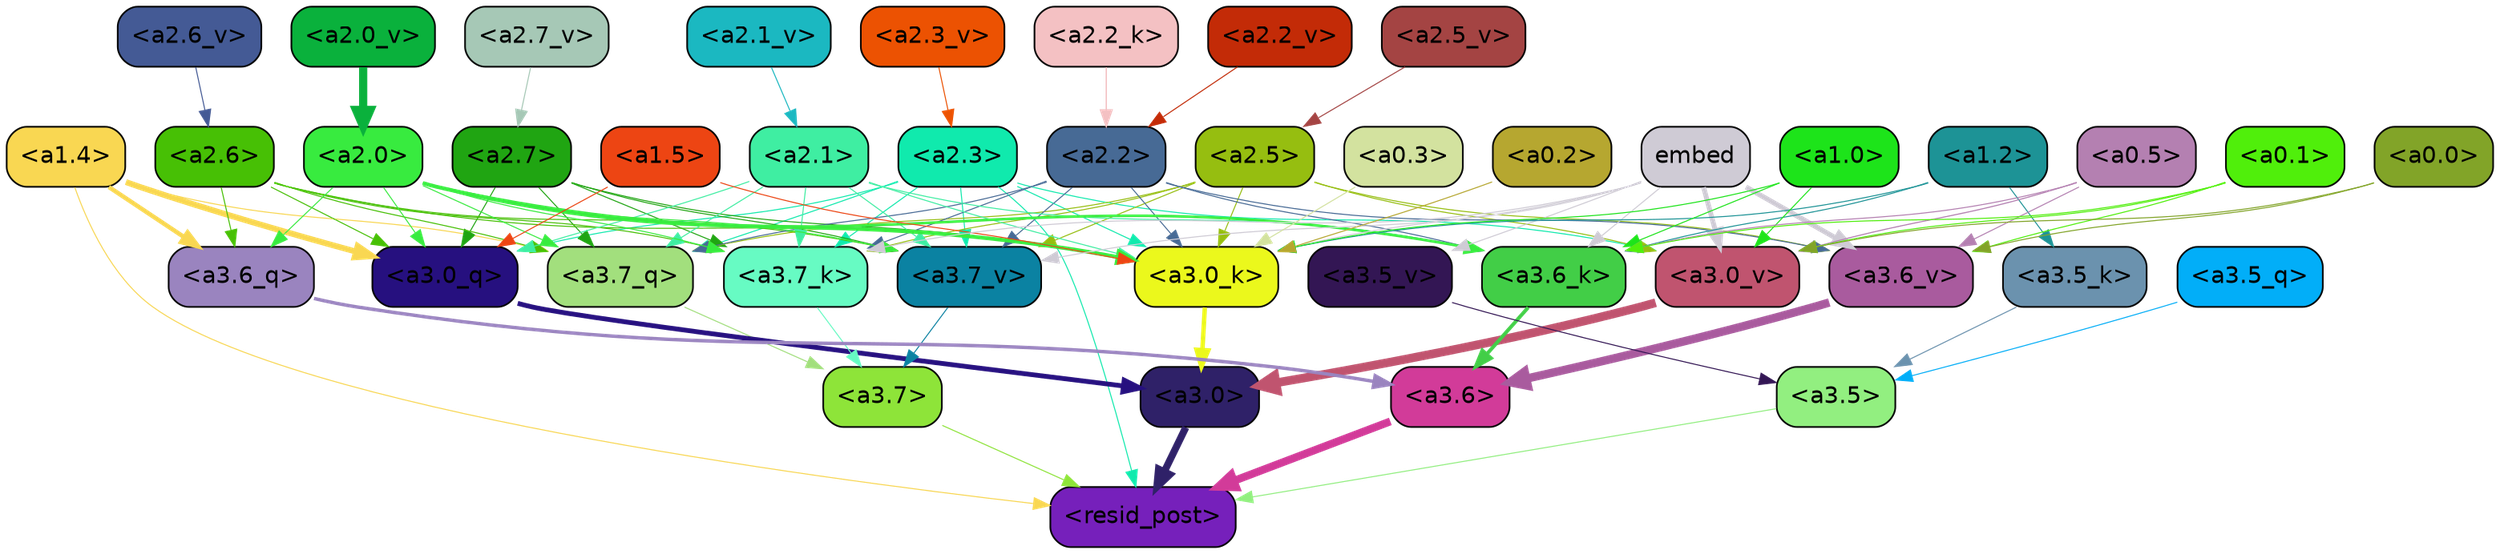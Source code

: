 strict digraph "" {
	graph [bgcolor=transparent,
		layout=dot,
		overlap=false,
		splines=true
	];
	"<a3.7>"	[color=black,
		fillcolor="#8ee439",
		fontname=Helvetica,
		shape=box,
		style="filled, rounded"];
	"<resid_post>"	[color=black,
		fillcolor="#7620bb",
		fontname=Helvetica,
		shape=box,
		style="filled, rounded"];
	"<a3.7>" -> "<resid_post>"	[color="#8ee439",
		penwidth=0.6];
	"<a3.6>"	[color=black,
		fillcolor="#d23b99",
		fontname=Helvetica,
		shape=box,
		style="filled, rounded"];
	"<a3.6>" -> "<resid_post>"	[color="#d23b99",
		penwidth=4.6696330308914185];
	"<a3.5>"	[color=black,
		fillcolor="#92ef80",
		fontname=Helvetica,
		shape=box,
		style="filled, rounded"];
	"<a3.5>" -> "<resid_post>"	[color="#92ef80",
		penwidth=0.6];
	"<a3.0>"	[color=black,
		fillcolor="#2f2168",
		fontname=Helvetica,
		shape=box,
		style="filled, rounded"];
	"<a3.0>" -> "<resid_post>"	[color="#2f2168",
		penwidth=4.282557368278503];
	"<a2.3>"	[color=black,
		fillcolor="#10eaad",
		fontname=Helvetica,
		shape=box,
		style="filled, rounded"];
	"<a2.3>" -> "<resid_post>"	[color="#10eaad",
		penwidth=0.6];
	"<a3.7_q>"	[color=black,
		fillcolor="#a2df7d",
		fontname=Helvetica,
		shape=box,
		style="filled, rounded"];
	"<a2.3>" -> "<a3.7_q>"	[color="#10eaad",
		penwidth=0.6];
	"<a3.0_q>"	[color=black,
		fillcolor="#26107f",
		fontname=Helvetica,
		shape=box,
		style="filled, rounded"];
	"<a2.3>" -> "<a3.0_q>"	[color="#10eaad",
		penwidth=0.6];
	"<a3.7_k>"	[color=black,
		fillcolor="#67fbc3",
		fontname=Helvetica,
		shape=box,
		style="filled, rounded"];
	"<a2.3>" -> "<a3.7_k>"	[color="#10eaad",
		penwidth=0.6];
	"<a3.0_k>"	[color=black,
		fillcolor="#ebf81c",
		fontname=Helvetica,
		shape=box,
		style="filled, rounded"];
	"<a2.3>" -> "<a3.0_k>"	[color="#10eaad",
		penwidth=0.6];
	"<a3.7_v>"	[color=black,
		fillcolor="#0b82a2",
		fontname=Helvetica,
		shape=box,
		style="filled, rounded"];
	"<a2.3>" -> "<a3.7_v>"	[color="#10eaad",
		penwidth=0.6];
	"<a3.0_v>"	[color=black,
		fillcolor="#c0546f",
		fontname=Helvetica,
		shape=box,
		style="filled, rounded"];
	"<a2.3>" -> "<a3.0_v>"	[color="#10eaad",
		penwidth=0.6];
	"<a1.4>"	[color=black,
		fillcolor="#f9d752",
		fontname=Helvetica,
		shape=box,
		style="filled, rounded"];
	"<a1.4>" -> "<resid_post>"	[color="#f9d752",
		penwidth=0.6];
	"<a1.4>" -> "<a3.7_q>"	[color="#f9d752",
		penwidth=0.6];
	"<a3.6_q>"	[color=black,
		fillcolor="#9a84bf",
		fontname=Helvetica,
		shape=box,
		style="filled, rounded"];
	"<a1.4>" -> "<a3.6_q>"	[color="#f9d752",
		penwidth=2.6073555648326874];
	"<a1.4>" -> "<a3.0_q>"	[color="#f9d752",
		penwidth=3.4971605762839317];
	"<a3.7_q>" -> "<a3.7>"	[color="#a2df7d",
		penwidth=0.6];
	"<a3.6_q>" -> "<a3.6>"	[color="#9a84bf",
		penwidth=2.03758105635643];
	"<a3.5_q>"	[color=black,
		fillcolor="#02aef8",
		fontname=Helvetica,
		shape=box,
		style="filled, rounded"];
	"<a3.5_q>" -> "<a3.5>"	[color="#02aef8",
		penwidth=0.6];
	"<a3.0_q>" -> "<a3.0>"	[color="#26107f",
		penwidth=2.8638100624084473];
	"<a3.7_k>" -> "<a3.7>"	[color="#67fbc3",
		penwidth=0.6];
	"<a3.6_k>"	[color=black,
		fillcolor="#42ce47",
		fontname=Helvetica,
		shape=box,
		style="filled, rounded"];
	"<a3.6_k>" -> "<a3.6>"	[color="#42ce47",
		penwidth=2.174198240041733];
	"<a3.5_k>"	[color=black,
		fillcolor="#6b92ae",
		fontname=Helvetica,
		shape=box,
		style="filled, rounded"];
	"<a3.5_k>" -> "<a3.5>"	[color="#6b92ae",
		penwidth=0.6];
	"<a3.0_k>" -> "<a3.0>"	[color="#ebf81c",
		penwidth=2.6274144649505615];
	"<a3.7_v>" -> "<a3.7>"	[color="#0b82a2",
		penwidth=0.6];
	"<a3.6_v>"	[color=black,
		fillcolor="#a95b9e",
		fontname=Helvetica,
		shape=box,
		style="filled, rounded"];
	"<a3.6_v>" -> "<a3.6>"	[color="#a95b9e",
		penwidth=5.002329230308533];
	"<a3.5_v>"	[color=black,
		fillcolor="#331654",
		fontname=Helvetica,
		shape=box,
		style="filled, rounded"];
	"<a3.5_v>" -> "<a3.5>"	[color="#331654",
		penwidth=0.6];
	"<a3.0_v>" -> "<a3.0>"	[color="#c0546f",
		penwidth=5.188832879066467];
	"<a2.7>"	[color=black,
		fillcolor="#20a512",
		fontname=Helvetica,
		shape=box,
		style="filled, rounded"];
	"<a2.7>" -> "<a3.7_q>"	[color="#20a512",
		penwidth=0.6];
	"<a2.7>" -> "<a3.0_q>"	[color="#20a512",
		penwidth=0.6];
	"<a2.7>" -> "<a3.7_k>"	[color="#20a512",
		penwidth=0.6];
	"<a2.7>" -> "<a3.0_k>"	[color="#20a512",
		penwidth=0.6];
	"<a2.7>" -> "<a3.7_v>"	[color="#20a512",
		penwidth=0.6];
	"<a2.6>"	[color=black,
		fillcolor="#47c005",
		fontname=Helvetica,
		shape=box,
		style="filled, rounded"];
	"<a2.6>" -> "<a3.7_q>"	[color="#47c005",
		penwidth=0.6];
	"<a2.6>" -> "<a3.6_q>"	[color="#47c005",
		penwidth=0.6];
	"<a2.6>" -> "<a3.0_q>"	[color="#47c005",
		penwidth=0.6];
	"<a2.6>" -> "<a3.7_k>"	[color="#47c005",
		penwidth=0.6];
	"<a2.6>" -> "<a3.0_k>"	[color="#47c005",
		penwidth=0.6];
	"<a2.6>" -> "<a3.7_v>"	[color="#47c005",
		penwidth=0.6];
	"<a2.5>"	[color=black,
		fillcolor="#96be10",
		fontname=Helvetica,
		shape=box,
		style="filled, rounded"];
	"<a2.5>" -> "<a3.7_q>"	[color="#96be10",
		penwidth=0.6];
	"<a2.5>" -> "<a3.7_k>"	[color="#96be10",
		penwidth=0.6];
	"<a2.5>" -> "<a3.0_k>"	[color="#96be10",
		penwidth=0.6];
	"<a2.5>" -> "<a3.7_v>"	[color="#96be10",
		penwidth=0.6];
	"<a2.5>" -> "<a3.6_v>"	[color="#96be10",
		penwidth=0.6];
	"<a2.5>" -> "<a3.0_v>"	[color="#96be10",
		penwidth=0.6];
	"<a2.2>"	[color=black,
		fillcolor="#476a95",
		fontname=Helvetica,
		shape=box,
		style="filled, rounded"];
	"<a2.2>" -> "<a3.7_q>"	[color="#476a95",
		penwidth=0.6];
	"<a2.2>" -> "<a3.7_k>"	[color="#476a95",
		penwidth=0.6];
	"<a2.2>" -> "<a3.6_k>"	[color="#476a95",
		penwidth=0.6];
	"<a2.2>" -> "<a3.0_k>"	[color="#476a95",
		penwidth=0.6];
	"<a2.2>" -> "<a3.7_v>"	[color="#476a95",
		penwidth=0.6];
	"<a2.2>" -> "<a3.6_v>"	[color="#476a95",
		penwidth=0.6];
	"<a2.1>"	[color=black,
		fillcolor="#3feea2",
		fontname=Helvetica,
		shape=box,
		style="filled, rounded"];
	"<a2.1>" -> "<a3.7_q>"	[color="#3feea2",
		penwidth=0.6];
	"<a2.1>" -> "<a3.0_q>"	[color="#3feea2",
		penwidth=0.6];
	"<a2.1>" -> "<a3.7_k>"	[color="#3feea2",
		penwidth=0.6];
	"<a2.1>" -> "<a3.6_k>"	[color="#3feea2",
		penwidth=0.6];
	"<a2.1>" -> "<a3.0_k>"	[color="#3feea2",
		penwidth=0.6];
	"<a2.1>" -> "<a3.7_v>"	[color="#3feea2",
		penwidth=0.6];
	"<a2.0>"	[color=black,
		fillcolor="#38eb3f",
		fontname=Helvetica,
		shape=box,
		style="filled, rounded"];
	"<a2.0>" -> "<a3.7_q>"	[color="#38eb3f",
		penwidth=0.6];
	"<a2.0>" -> "<a3.6_q>"	[color="#38eb3f",
		penwidth=0.6];
	"<a2.0>" -> "<a3.0_q>"	[color="#38eb3f",
		penwidth=0.6];
	"<a2.0>" -> "<a3.7_k>"	[color="#38eb3f",
		penwidth=0.6];
	"<a2.0>" -> "<a3.6_k>"	[color="#38eb3f",
		penwidth=1.5568191409111023];
	"<a2.0>" -> "<a3.0_k>"	[color="#38eb3f",
		penwidth=2.270527422428131];
	"<a2.0>" -> "<a3.7_v>"	[color="#38eb3f",
		penwidth=0.6];
	"<a1.5>"	[color=black,
		fillcolor="#ed4513",
		fontname=Helvetica,
		shape=box,
		style="filled, rounded"];
	"<a1.5>" -> "<a3.0_q>"	[color="#ed4513",
		penwidth=0.6];
	"<a1.5>" -> "<a3.0_k>"	[color="#ed4513",
		penwidth=0.6];
	embed	[color=black,
		fillcolor="#cfcbd5",
		fontname=Helvetica,
		shape=box,
		style="filled, rounded"];
	embed -> "<a3.7_k>"	[color="#cfcbd5",
		penwidth=0.6];
	embed -> "<a3.6_k>"	[color="#cfcbd5",
		penwidth=0.6];
	embed -> "<a3.0_k>"	[color="#cfcbd5",
		penwidth=0.6];
	embed -> "<a3.7_v>"	[color="#cfcbd5",
		penwidth=0.6];
	embed -> "<a3.6_v>"	[color="#cfcbd5",
		penwidth=2.9588699340820312];
	embed -> "<a3.5_v>"	[color="#cfcbd5",
		penwidth=0.6];
	embed -> "<a3.0_v>"	[color="#cfcbd5",
		penwidth=2.8686431646347046];
	"<a1.2>"	[color=black,
		fillcolor="#1d9396",
		fontname=Helvetica,
		shape=box,
		style="filled, rounded"];
	"<a1.2>" -> "<a3.6_k>"	[color="#1d9396",
		penwidth=0.6];
	"<a1.2>" -> "<a3.5_k>"	[color="#1d9396",
		penwidth=0.6];
	"<a1.2>" -> "<a3.0_k>"	[color="#1d9396",
		penwidth=0.6];
	"<a1.0>"	[color=black,
		fillcolor="#1de41a",
		fontname=Helvetica,
		shape=box,
		style="filled, rounded"];
	"<a1.0>" -> "<a3.6_k>"	[color="#1de41a",
		penwidth=0.6];
	"<a1.0>" -> "<a3.0_k>"	[color="#1de41a",
		penwidth=0.6];
	"<a1.0>" -> "<a3.0_v>"	[color="#1de41a",
		penwidth=0.6];
	"<a0.5>"	[color=black,
		fillcolor="#b480b1",
		fontname=Helvetica,
		shape=box,
		style="filled, rounded"];
	"<a0.5>" -> "<a3.6_k>"	[color="#b480b1",
		penwidth=0.6];
	"<a0.5>" -> "<a3.6_v>"	[color="#b480b1",
		penwidth=0.6];
	"<a0.5>" -> "<a3.0_v>"	[color="#b480b1",
		penwidth=0.6421224474906921];
	"<a0.1>"	[color=black,
		fillcolor="#50ef0b",
		fontname=Helvetica,
		shape=box,
		style="filled, rounded"];
	"<a0.1>" -> "<a3.6_k>"	[color="#50ef0b",
		penwidth=0.6];
	"<a0.1>" -> "<a3.6_v>"	[color="#50ef0b",
		penwidth=0.6];
	"<a0.1>" -> "<a3.0_v>"	[color="#50ef0b",
		penwidth=0.6];
	"<a0.3>"	[color=black,
		fillcolor="#d3e29f",
		fontname=Helvetica,
		shape=box,
		style="filled, rounded"];
	"<a0.3>" -> "<a3.0_k>"	[color="#d3e29f",
		penwidth=0.6];
	"<a0.2>"	[color=black,
		fillcolor="#b6a730",
		fontname=Helvetica,
		shape=box,
		style="filled, rounded"];
	"<a0.2>" -> "<a3.0_k>"	[color="#b6a730",
		penwidth=0.6];
	"<a0.0>"	[color=black,
		fillcolor="#82a428",
		fontname=Helvetica,
		shape=box,
		style="filled, rounded"];
	"<a0.0>" -> "<a3.6_v>"	[color="#82a428",
		penwidth=0.6];
	"<a0.0>" -> "<a3.0_v>"	[color="#82a428",
		penwidth=0.6];
	"<a2.2_k>"	[color=black,
		fillcolor="#f4c1c3",
		fontname=Helvetica,
		shape=box,
		style="filled, rounded"];
	"<a2.2_k>" -> "<a2.2>"	[color="#f4c1c3",
		penwidth=0.7764816284179688];
	"<a2.7_v>"	[color=black,
		fillcolor="#a6c8b6",
		fontname=Helvetica,
		shape=box,
		style="filled, rounded"];
	"<a2.7_v>" -> "<a2.7>"	[color="#a6c8b6",
		penwidth=0.6];
	"<a2.6_v>"	[color=black,
		fillcolor="#445a95",
		fontname=Helvetica,
		shape=box,
		style="filled, rounded"];
	"<a2.6_v>" -> "<a2.6>"	[color="#445a95",
		penwidth=0.6];
	"<a2.5_v>"	[color=black,
		fillcolor="#a44443",
		fontname=Helvetica,
		shape=box,
		style="filled, rounded"];
	"<a2.5_v>" -> "<a2.5>"	[color="#a44443",
		penwidth=0.6];
	"<a2.3_v>"	[color=black,
		fillcolor="#ec5202",
		fontname=Helvetica,
		shape=box,
		style="filled, rounded"];
	"<a2.3_v>" -> "<a2.3>"	[color="#ec5202",
		penwidth=0.6];
	"<a2.2_v>"	[color=black,
		fillcolor="#c32b07",
		fontname=Helvetica,
		shape=box,
		style="filled, rounded"];
	"<a2.2_v>" -> "<a2.2>"	[color="#c32b07",
		penwidth=0.6];
	"<a2.1_v>"	[color=black,
		fillcolor="#1bb8c1",
		fontname=Helvetica,
		shape=box,
		style="filled, rounded"];
	"<a2.1_v>" -> "<a2.1>"	[color="#1bb8c1",
		penwidth=0.6];
	"<a2.0_v>"	[color=black,
		fillcolor="#0ab13c",
		fontname=Helvetica,
		shape=box,
		style="filled, rounded"];
	"<a2.0_v>" -> "<a2.0>"	[color="#0ab13c",
		penwidth=4.906715989112854];
}
